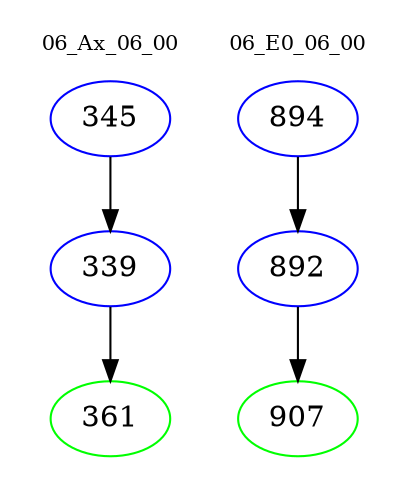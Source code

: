 digraph{
subgraph cluster_0 {
color = white
label = "06_Ax_06_00";
fontsize=10;
T0_345 [label="345", color="blue"]
T0_345 -> T0_339 [color="black"]
T0_339 [label="339", color="blue"]
T0_339 -> T0_361 [color="black"]
T0_361 [label="361", color="green"]
}
subgraph cluster_1 {
color = white
label = "06_E0_06_00";
fontsize=10;
T1_894 [label="894", color="blue"]
T1_894 -> T1_892 [color="black"]
T1_892 [label="892", color="blue"]
T1_892 -> T1_907 [color="black"]
T1_907 [label="907", color="green"]
}
}

